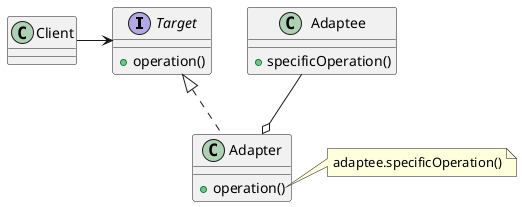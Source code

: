 @startuml

interface Target
{
    + operation()
}

Client -> Target

class Adapter
{
    + operation()
}
note right of Adapter::operation()
    adaptee.specificOperation()
end note

Target <|.. Adapter

Class Adaptee
{
    + specificOperation()
}

Adaptee --o Adapter

@enduml

